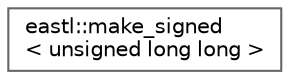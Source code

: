 digraph "类继承关系图"
{
 // LATEX_PDF_SIZE
  bgcolor="transparent";
  edge [fontname=Helvetica,fontsize=10,labelfontname=Helvetica,labelfontsize=10];
  node [fontname=Helvetica,fontsize=10,shape=box,height=0.2,width=0.4];
  rankdir="LR";
  Node0 [id="Node000000",label="eastl::make_signed\l\< unsigned long long \>",height=0.2,width=0.4,color="grey40", fillcolor="white", style="filled",URL="$structeastl_1_1make__signed_3_01unsigned_01long_01long_01_4.html",tooltip=" "];
}
